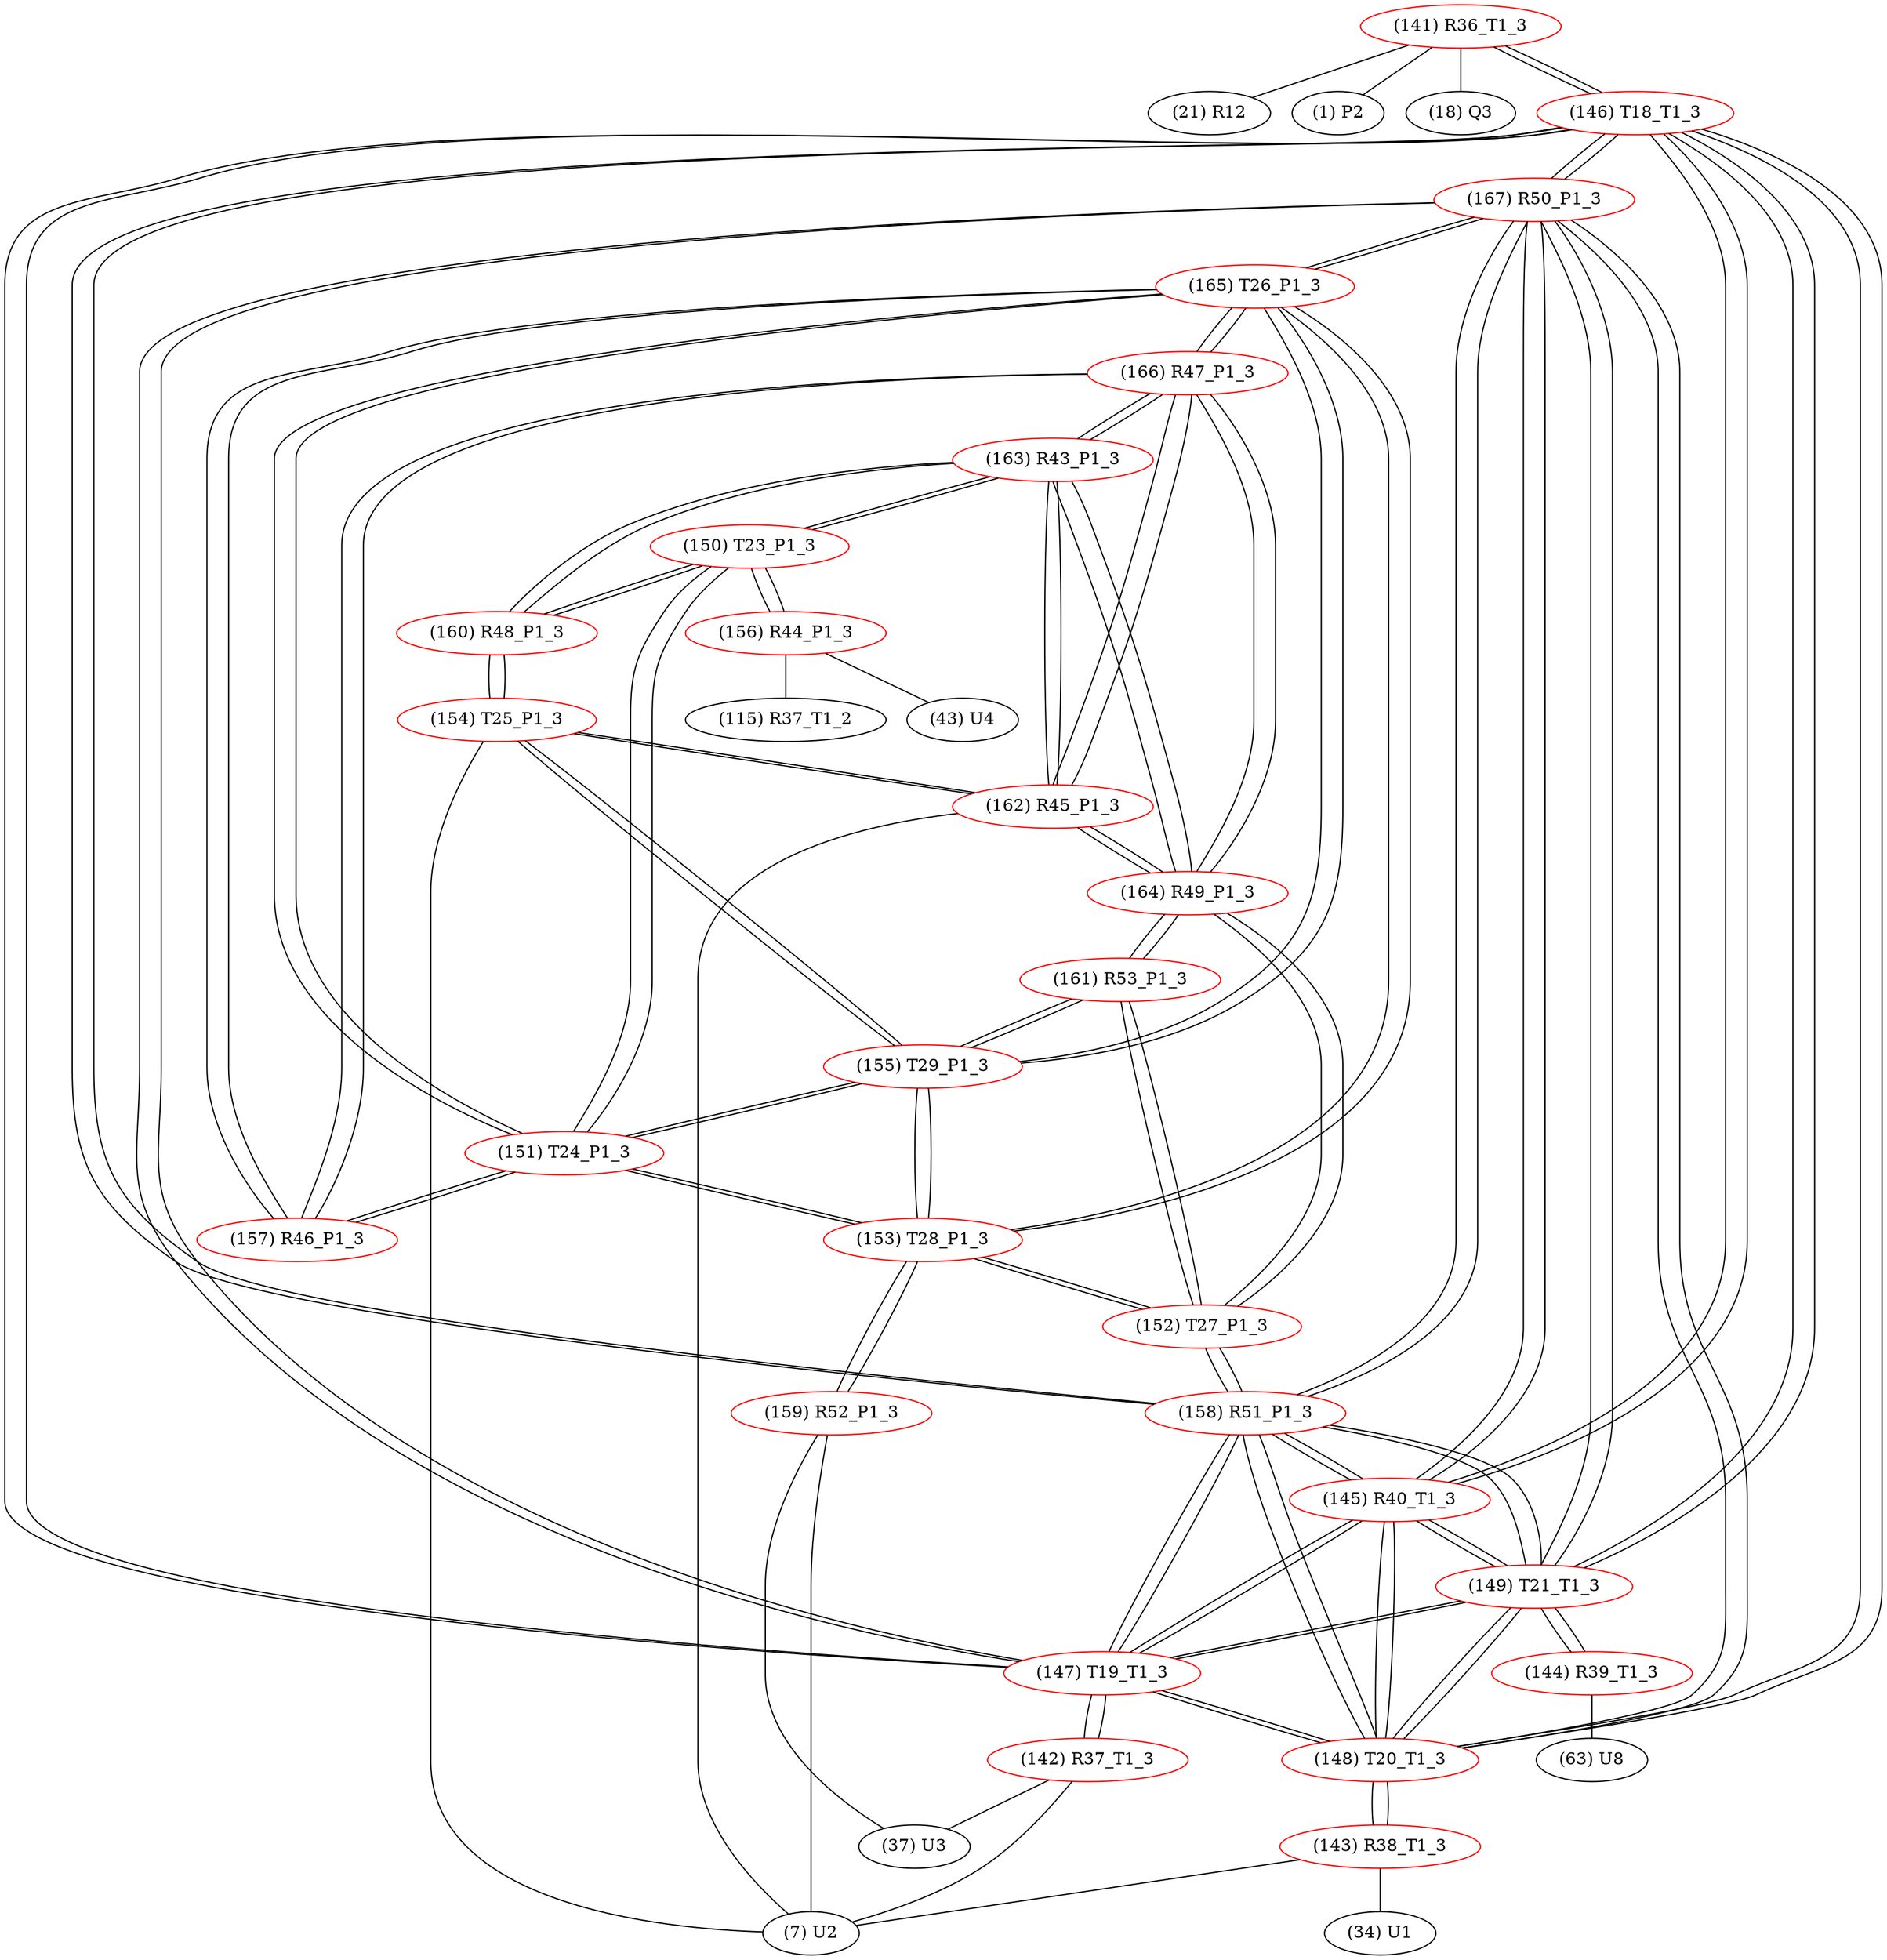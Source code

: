 graph {
	141 [label="(141) R36_T1_3" color=red]
	21 [label="(21) R12"]
	1 [label="(1) P2"]
	18 [label="(18) Q3"]
	146 [label="(146) T18_T1_3"]
	142 [label="(142) R37_T1_3" color=red]
	7 [label="(7) U2"]
	37 [label="(37) U3"]
	147 [label="(147) T19_T1_3"]
	143 [label="(143) R38_T1_3" color=red]
	34 [label="(34) U1"]
	7 [label="(7) U2"]
	148 [label="(148) T20_T1_3"]
	144 [label="(144) R39_T1_3" color=red]
	63 [label="(63) U8"]
	149 [label="(149) T21_T1_3"]
	145 [label="(145) R40_T1_3" color=red]
	158 [label="(158) R51_P1_3"]
	167 [label="(167) R50_P1_3"]
	146 [label="(146) T18_T1_3"]
	149 [label="(149) T21_T1_3"]
	148 [label="(148) T20_T1_3"]
	147 [label="(147) T19_T1_3"]
	146 [label="(146) T18_T1_3" color=red]
	148 [label="(148) T20_T1_3"]
	147 [label="(147) T19_T1_3"]
	149 [label="(149) T21_T1_3"]
	141 [label="(141) R36_T1_3"]
	158 [label="(158) R51_P1_3"]
	167 [label="(167) R50_P1_3"]
	145 [label="(145) R40_T1_3"]
	147 [label="(147) T19_T1_3" color=red]
	148 [label="(148) T20_T1_3"]
	146 [label="(146) T18_T1_3"]
	149 [label="(149) T21_T1_3"]
	142 [label="(142) R37_T1_3"]
	158 [label="(158) R51_P1_3"]
	167 [label="(167) R50_P1_3"]
	145 [label="(145) R40_T1_3"]
	148 [label="(148) T20_T1_3" color=red]
	147 [label="(147) T19_T1_3"]
	146 [label="(146) T18_T1_3"]
	149 [label="(149) T21_T1_3"]
	143 [label="(143) R38_T1_3"]
	158 [label="(158) R51_P1_3"]
	167 [label="(167) R50_P1_3"]
	145 [label="(145) R40_T1_3"]
	149 [label="(149) T21_T1_3" color=red]
	148 [label="(148) T20_T1_3"]
	147 [label="(147) T19_T1_3"]
	146 [label="(146) T18_T1_3"]
	144 [label="(144) R39_T1_3"]
	158 [label="(158) R51_P1_3"]
	167 [label="(167) R50_P1_3"]
	145 [label="(145) R40_T1_3"]
	150 [label="(150) T23_P1_3" color=red]
	160 [label="(160) R48_P1_3"]
	163 [label="(163) R43_P1_3"]
	151 [label="(151) T24_P1_3"]
	156 [label="(156) R44_P1_3"]
	151 [label="(151) T24_P1_3" color=red]
	165 [label="(165) T26_P1_3"]
	155 [label="(155) T29_P1_3"]
	153 [label="(153) T28_P1_3"]
	157 [label="(157) R46_P1_3"]
	150 [label="(150) T23_P1_3"]
	152 [label="(152) T27_P1_3" color=red]
	158 [label="(158) R51_P1_3"]
	153 [label="(153) T28_P1_3"]
	161 [label="(161) R53_P1_3"]
	164 [label="(164) R49_P1_3"]
	153 [label="(153) T28_P1_3" color=red]
	165 [label="(165) T26_P1_3"]
	151 [label="(151) T24_P1_3"]
	155 [label="(155) T29_P1_3"]
	159 [label="(159) R52_P1_3"]
	152 [label="(152) T27_P1_3"]
	154 [label="(154) T25_P1_3" color=red]
	155 [label="(155) T29_P1_3"]
	160 [label="(160) R48_P1_3"]
	162 [label="(162) R45_P1_3"]
	7 [label="(7) U2"]
	155 [label="(155) T29_P1_3" color=red]
	165 [label="(165) T26_P1_3"]
	151 [label="(151) T24_P1_3"]
	153 [label="(153) T28_P1_3"]
	154 [label="(154) T25_P1_3"]
	161 [label="(161) R53_P1_3"]
	156 [label="(156) R44_P1_3" color=red]
	43 [label="(43) U4"]
	115 [label="(115) R37_T1_2"]
	150 [label="(150) T23_P1_3"]
	157 [label="(157) R46_P1_3" color=red]
	165 [label="(165) T26_P1_3"]
	166 [label="(166) R47_P1_3"]
	151 [label="(151) T24_P1_3"]
	158 [label="(158) R51_P1_3" color=red]
	152 [label="(152) T27_P1_3"]
	167 [label="(167) R50_P1_3"]
	146 [label="(146) T18_T1_3"]
	149 [label="(149) T21_T1_3"]
	148 [label="(148) T20_T1_3"]
	147 [label="(147) T19_T1_3"]
	145 [label="(145) R40_T1_3"]
	159 [label="(159) R52_P1_3" color=red]
	37 [label="(37) U3"]
	7 [label="(7) U2"]
	153 [label="(153) T28_P1_3"]
	160 [label="(160) R48_P1_3" color=red]
	154 [label="(154) T25_P1_3"]
	150 [label="(150) T23_P1_3"]
	163 [label="(163) R43_P1_3"]
	161 [label="(161) R53_P1_3" color=red]
	155 [label="(155) T29_P1_3"]
	152 [label="(152) T27_P1_3"]
	164 [label="(164) R49_P1_3"]
	162 [label="(162) R45_P1_3" color=red]
	166 [label="(166) R47_P1_3"]
	163 [label="(163) R43_P1_3"]
	164 [label="(164) R49_P1_3"]
	154 [label="(154) T25_P1_3"]
	7 [label="(7) U2"]
	163 [label="(163) R43_P1_3" color=red]
	160 [label="(160) R48_P1_3"]
	150 [label="(150) T23_P1_3"]
	166 [label="(166) R47_P1_3"]
	162 [label="(162) R45_P1_3"]
	164 [label="(164) R49_P1_3"]
	164 [label="(164) R49_P1_3" color=red]
	166 [label="(166) R47_P1_3"]
	162 [label="(162) R45_P1_3"]
	163 [label="(163) R43_P1_3"]
	152 [label="(152) T27_P1_3"]
	161 [label="(161) R53_P1_3"]
	165 [label="(165) T26_P1_3" color=red]
	167 [label="(167) R50_P1_3"]
	151 [label="(151) T24_P1_3"]
	155 [label="(155) T29_P1_3"]
	153 [label="(153) T28_P1_3"]
	157 [label="(157) R46_P1_3"]
	166 [label="(166) R47_P1_3"]
	166 [label="(166) R47_P1_3" color=red]
	162 [label="(162) R45_P1_3"]
	163 [label="(163) R43_P1_3"]
	164 [label="(164) R49_P1_3"]
	165 [label="(165) T26_P1_3"]
	157 [label="(157) R46_P1_3"]
	167 [label="(167) R50_P1_3" color=red]
	165 [label="(165) T26_P1_3"]
	158 [label="(158) R51_P1_3"]
	146 [label="(146) T18_T1_3"]
	149 [label="(149) T21_T1_3"]
	148 [label="(148) T20_T1_3"]
	147 [label="(147) T19_T1_3"]
	145 [label="(145) R40_T1_3"]
	141 -- 21
	141 -- 1
	141 -- 18
	141 -- 146
	142 -- 7
	142 -- 37
	142 -- 147
	143 -- 34
	143 -- 7
	143 -- 148
	144 -- 63
	144 -- 149
	145 -- 158
	145 -- 167
	145 -- 146
	145 -- 149
	145 -- 148
	145 -- 147
	146 -- 148
	146 -- 147
	146 -- 149
	146 -- 141
	146 -- 158
	146 -- 167
	146 -- 145
	147 -- 148
	147 -- 146
	147 -- 149
	147 -- 142
	147 -- 158
	147 -- 167
	147 -- 145
	148 -- 147
	148 -- 146
	148 -- 149
	148 -- 143
	148 -- 158
	148 -- 167
	148 -- 145
	149 -- 148
	149 -- 147
	149 -- 146
	149 -- 144
	149 -- 158
	149 -- 167
	149 -- 145
	150 -- 160
	150 -- 163
	150 -- 151
	150 -- 156
	151 -- 165
	151 -- 155
	151 -- 153
	151 -- 157
	151 -- 150
	152 -- 158
	152 -- 153
	152 -- 161
	152 -- 164
	153 -- 165
	153 -- 151
	153 -- 155
	153 -- 159
	153 -- 152
	154 -- 155
	154 -- 160
	154 -- 162
	154 -- 7
	155 -- 165
	155 -- 151
	155 -- 153
	155 -- 154
	155 -- 161
	156 -- 43
	156 -- 115
	156 -- 150
	157 -- 165
	157 -- 166
	157 -- 151
	158 -- 152
	158 -- 167
	158 -- 146
	158 -- 149
	158 -- 148
	158 -- 147
	158 -- 145
	159 -- 37
	159 -- 7
	159 -- 153
	160 -- 154
	160 -- 150
	160 -- 163
	161 -- 155
	161 -- 152
	161 -- 164
	162 -- 166
	162 -- 163
	162 -- 164
	162 -- 154
	162 -- 7
	163 -- 160
	163 -- 150
	163 -- 166
	163 -- 162
	163 -- 164
	164 -- 166
	164 -- 162
	164 -- 163
	164 -- 152
	164 -- 161
	165 -- 167
	165 -- 151
	165 -- 155
	165 -- 153
	165 -- 157
	165 -- 166
	166 -- 162
	166 -- 163
	166 -- 164
	166 -- 165
	166 -- 157
	167 -- 165
	167 -- 158
	167 -- 146
	167 -- 149
	167 -- 148
	167 -- 147
	167 -- 145
}